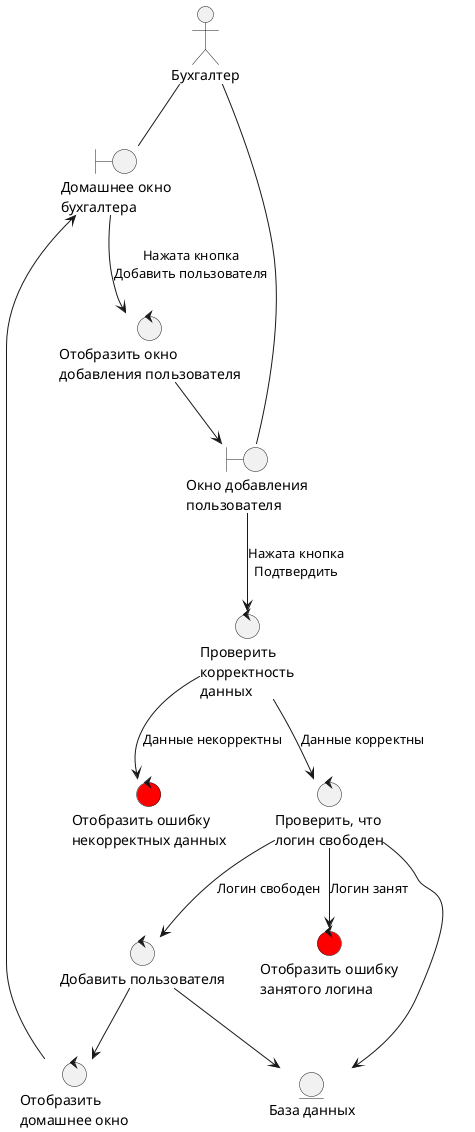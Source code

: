 @startuml

actor "Бухгалтер" as accounter

entity "База данных" as db 

boundary "Домашнее окно\nбухгалтера" as w_home
control "Отобразить\nдомашнее окно" as dw_home

boundary "Окно добавления\nпользователя" as w_adduser
control "Отобразить окно\nдобавления пользователя" as dw_adduser
control "Проверить\nкорректность\nданных" as check_data
control "Проверить, что\nлогин свободен" as check_login
control "Добавить пользователя" as add_user

control "Отобразить ошибку\nнекорректных данных" as err_data #red
control "Отобразить ошибку\nзанятого логина" as err_login #red

' =============================================================================

accounter -- w_home
accounter -- w_adduser

w_home --> dw_adduser : "Нажата кнопка\nДобавить пользователя"
dw_adduser --> w_adduser
dw_home --> w_home

w_adduser --> check_data : "Нажата кнопка\nПодтвердить"
check_data --> check_login : "Данные корректны"
check_data --> err_data : "Данные некорректны"
check_login --> add_user : "Логин свободен"
check_login --> err_login : "Логин занят" 
add_user --> dw_home

check_login --> db
add_user --> db

@enduml
